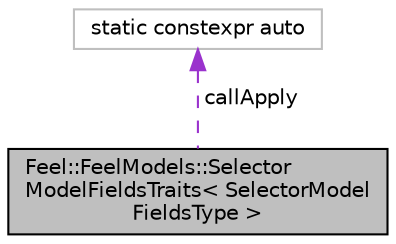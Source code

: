 digraph "Feel::FeelModels::SelectorModelFieldsTraits&lt; SelectorModelFieldsType &gt;"
{
 // LATEX_PDF_SIZE
  edge [fontname="Helvetica",fontsize="10",labelfontname="Helvetica",labelfontsize="10"];
  node [fontname="Helvetica",fontsize="10",shape=record];
  Node1 [label="Feel::FeelModels::Selector\lModelFieldsTraits\< SelectorModel\lFieldsType \>",height=0.2,width=0.4,color="black", fillcolor="grey75", style="filled", fontcolor="black",tooltip=" "];
  Node2 -> Node1 [dir="back",color="darkorchid3",fontsize="10",style="dashed",label=" callApply" ,fontname="Helvetica"];
  Node2 [label="static constexpr auto",height=0.2,width=0.4,color="grey75", fillcolor="white", style="filled",tooltip=" "];
}
